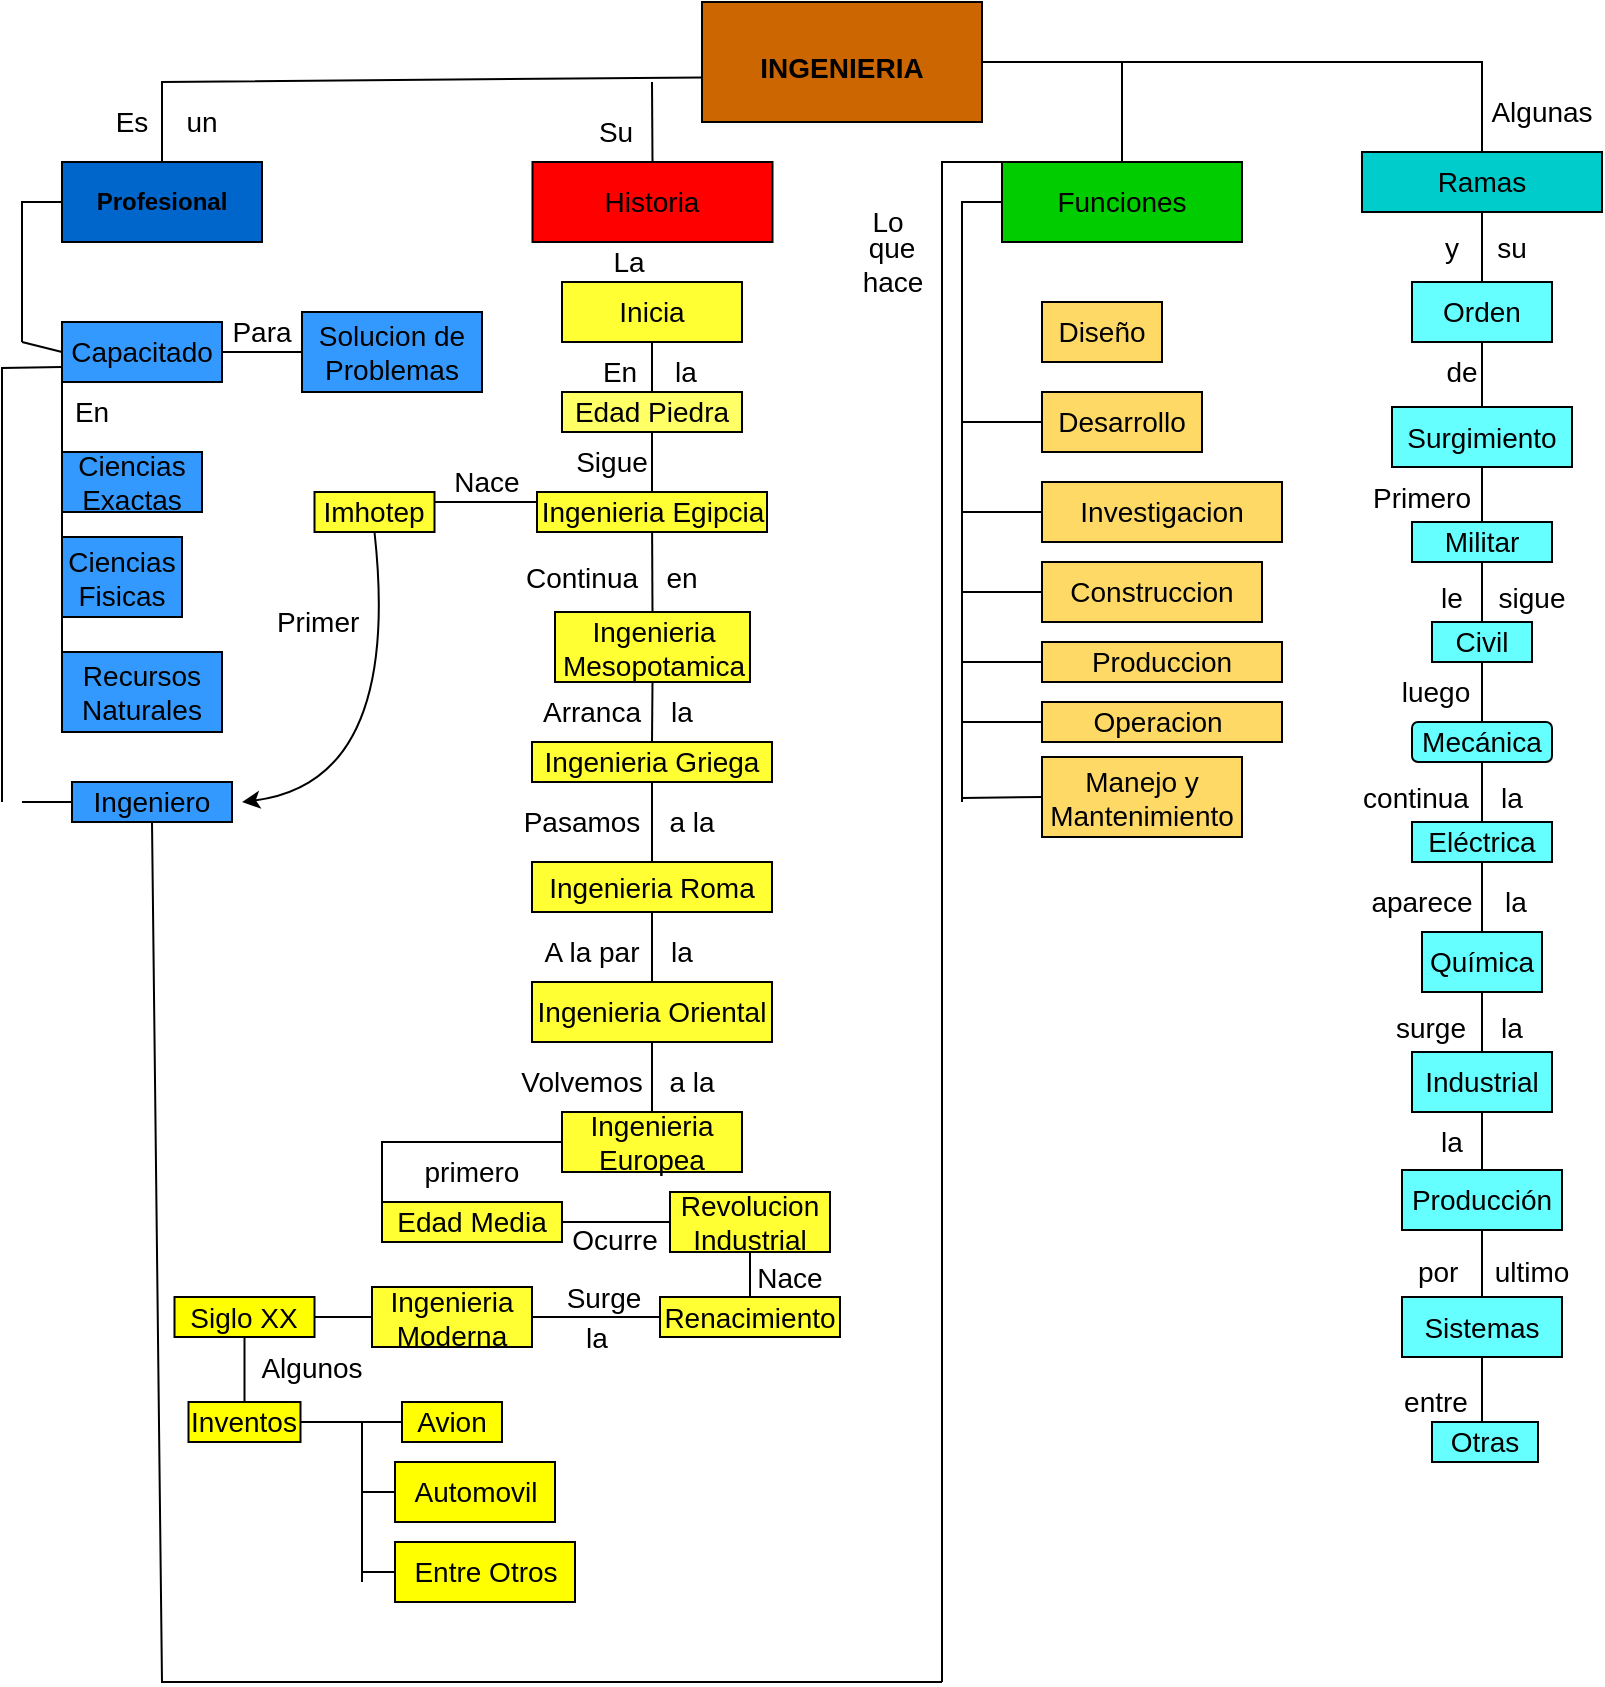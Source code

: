 <mxfile version="20.4.1" type="github">
  <diagram id="y6NEzee8Dx_v3w6L-DU6" name="Página-1">
    <mxGraphModel dx="1007" dy="413" grid="1" gridSize="10" guides="1" tooltips="1" connect="1" arrows="1" fold="1" page="1" pageScale="1" pageWidth="827" pageHeight="1169" math="0" shadow="0">
      <root>
        <mxCell id="0" />
        <mxCell id="1" parent="0" />
        <mxCell id="7bFK9mVr-n52OpMWIQSS-1" value="&lt;h1&gt;&lt;b&gt;&lt;font style=&quot;font-size: 14px;&quot;&gt;INGENIERIA&lt;/font&gt;&lt;/b&gt;&lt;/h1&gt;" style="rounded=0;whiteSpace=wrap;html=1;fillColor=#CC6600;" vertex="1" parent="1">
          <mxGeometry x="350" width="140" height="60" as="geometry" />
        </mxCell>
        <mxCell id="XPE4SNdwooRT1DhI1lbR-1" value="&lt;b&gt;Profesional&lt;/b&gt;" style="rounded=0;whiteSpace=wrap;html=1;fontSize=12;fillColor=#0066CC;" vertex="1" parent="1">
          <mxGeometry x="30" y="80" width="100" height="40" as="geometry" />
        </mxCell>
        <mxCell id="XPE4SNdwooRT1DhI1lbR-4" value="" style="endArrow=none;html=1;rounded=0;fontSize=14;exitX=0.5;exitY=0;exitDx=0;exitDy=0;entryX=0.001;entryY=0.629;entryDx=0;entryDy=0;entryPerimeter=0;" edge="1" parent="1" source="XPE4SNdwooRT1DhI1lbR-1" target="7bFK9mVr-n52OpMWIQSS-1">
          <mxGeometry width="50" height="50" relative="1" as="geometry">
            <mxPoint x="390" y="260" as="sourcePoint" />
            <mxPoint x="440" y="210" as="targetPoint" />
            <Array as="points">
              <mxPoint x="80" y="40" />
            </Array>
          </mxGeometry>
        </mxCell>
        <mxCell id="XPE4SNdwooRT1DhI1lbR-5" value="Es" style="text;html=1;strokeColor=none;fillColor=none;align=center;verticalAlign=middle;whiteSpace=wrap;rounded=0;fontSize=14;" vertex="1" parent="1">
          <mxGeometry x="50" y="50" width="30" height="20" as="geometry" />
        </mxCell>
        <mxCell id="XPE4SNdwooRT1DhI1lbR-9" value="Historia" style="rounded=0;whiteSpace=wrap;html=1;fontSize=14;fillColor=#FF0000;" vertex="1" parent="1">
          <mxGeometry x="265.25" y="80" width="120" height="40" as="geometry" />
        </mxCell>
        <mxCell id="XPE4SNdwooRT1DhI1lbR-10" style="edgeStyle=orthogonalEdgeStyle;rounded=0;orthogonalLoop=1;jettySize=auto;html=1;exitX=0.5;exitY=1;exitDx=0;exitDy=0;fontSize=14;" edge="1" parent="1" source="XPE4SNdwooRT1DhI1lbR-9" target="XPE4SNdwooRT1DhI1lbR-9">
          <mxGeometry relative="1" as="geometry" />
        </mxCell>
        <mxCell id="XPE4SNdwooRT1DhI1lbR-11" value="Funciones" style="rounded=0;whiteSpace=wrap;html=1;fontSize=14;fillColor=#00CC00;" vertex="1" parent="1">
          <mxGeometry x="500" y="80" width="120" height="40" as="geometry" />
        </mxCell>
        <mxCell id="XPE4SNdwooRT1DhI1lbR-13" value="Ingenieria Oriental" style="rounded=0;whiteSpace=wrap;html=1;fontSize=14;fillColor=#FFFF33;" vertex="1" parent="1">
          <mxGeometry x="265" y="490" width="120" height="30" as="geometry" />
        </mxCell>
        <mxCell id="XPE4SNdwooRT1DhI1lbR-14" value="Ingenieria Mesopotamica" style="rounded=0;whiteSpace=wrap;html=1;fontSize=14;fillColor=#FFFF33;" vertex="1" parent="1">
          <mxGeometry x="276.5" y="305" width="97.5" height="35" as="geometry" />
        </mxCell>
        <mxCell id="XPE4SNdwooRT1DhI1lbR-15" value="Ingenieria Griega" style="rounded=0;whiteSpace=wrap;html=1;fontSize=14;fillColor=#FFFF33;" vertex="1" parent="1">
          <mxGeometry x="265" y="370" width="120" height="20" as="geometry" />
        </mxCell>
        <mxCell id="XPE4SNdwooRT1DhI1lbR-16" value="Ingenieria Roma" style="rounded=0;whiteSpace=wrap;html=1;fontSize=14;fillColor=#FFFF33;" vertex="1" parent="1">
          <mxGeometry x="265" y="430" width="120" height="25" as="geometry" />
        </mxCell>
        <mxCell id="XPE4SNdwooRT1DhI1lbR-17" value="Ingenieria Europea" style="rounded=0;whiteSpace=wrap;html=1;fontSize=14;fillColor=#FFFF33;" vertex="1" parent="1">
          <mxGeometry x="280" y="555" width="90" height="30" as="geometry" />
        </mxCell>
        <mxCell id="XPE4SNdwooRT1DhI1lbR-18" value="Edad Media" style="rounded=0;whiteSpace=wrap;html=1;fontSize=14;fillColor=#FFFF33;" vertex="1" parent="1">
          <mxGeometry x="190" y="600" width="90" height="20" as="geometry" />
        </mxCell>
        <mxCell id="XPE4SNdwooRT1DhI1lbR-19" value="Revolucion Industrial" style="rounded=0;whiteSpace=wrap;html=1;fontSize=14;fillColor=#FFFF33;" vertex="1" parent="1">
          <mxGeometry x="334" y="595" width="80" height="30" as="geometry" />
        </mxCell>
        <mxCell id="XPE4SNdwooRT1DhI1lbR-21" value="Ramas" style="rounded=0;whiteSpace=wrap;html=1;fontSize=14;fillColor=#00CCCC;" vertex="1" parent="1">
          <mxGeometry x="680" y="75" width="120" height="30" as="geometry" />
        </mxCell>
        <mxCell id="XPE4SNdwooRT1DhI1lbR-22" value="Orden" style="rounded=0;whiteSpace=wrap;html=1;fontSize=14;fillColor=#66FFFF;" vertex="1" parent="1">
          <mxGeometry x="705" y="140" width="70" height="30" as="geometry" />
        </mxCell>
        <mxCell id="XPE4SNdwooRT1DhI1lbR-23" value="Inicia" style="rounded=0;whiteSpace=wrap;html=1;fontSize=14;fillColor=#FFFF33;" vertex="1" parent="1">
          <mxGeometry x="280" y="140" width="90" height="30" as="geometry" />
        </mxCell>
        <mxCell id="XPE4SNdwooRT1DhI1lbR-24" value="Investigacion" style="rounded=0;whiteSpace=wrap;html=1;fontSize=14;fillColor=#FFD966;" vertex="1" parent="1">
          <mxGeometry x="520" y="240" width="120" height="30" as="geometry" />
        </mxCell>
        <mxCell id="XPE4SNdwooRT1DhI1lbR-25" value="Desarrollo" style="rounded=0;whiteSpace=wrap;html=1;fontSize=14;fillColor=#FFD966;" vertex="1" parent="1">
          <mxGeometry x="520" y="195" width="80" height="30" as="geometry" />
        </mxCell>
        <mxCell id="XPE4SNdwooRT1DhI1lbR-26" value="Diseño" style="rounded=0;whiteSpace=wrap;html=1;fontSize=14;fillColor=#FFD966;" vertex="1" parent="1">
          <mxGeometry x="520" y="150" width="60" height="30" as="geometry" />
        </mxCell>
        <mxCell id="XPE4SNdwooRT1DhI1lbR-27" value="Construccion" style="rounded=0;whiteSpace=wrap;html=1;fontSize=14;fillColor=#FFD966;" vertex="1" parent="1">
          <mxGeometry x="520" y="280" width="110" height="30" as="geometry" />
        </mxCell>
        <mxCell id="XPE4SNdwooRT1DhI1lbR-28" value="Produccion" style="rounded=0;whiteSpace=wrap;html=1;fontSize=14;fillColor=#FFD966;" vertex="1" parent="1">
          <mxGeometry x="520" y="320" width="120" height="20" as="geometry" />
        </mxCell>
        <mxCell id="XPE4SNdwooRT1DhI1lbR-29" value="Operacion&amp;nbsp;" style="rounded=0;whiteSpace=wrap;html=1;fontSize=14;fillColor=#FFD966;" vertex="1" parent="1">
          <mxGeometry x="520" y="350" width="120" height="20" as="geometry" />
        </mxCell>
        <mxCell id="XPE4SNdwooRT1DhI1lbR-31" value="Manejo y Mantenimiento" style="rounded=0;whiteSpace=wrap;html=1;fontSize=14;fillColor=#FFD966;" vertex="1" parent="1">
          <mxGeometry x="520" y="377.5" width="100" height="40" as="geometry" />
        </mxCell>
        <mxCell id="XPE4SNdwooRT1DhI1lbR-33" value="Siglo XX" style="rounded=0;whiteSpace=wrap;html=1;fontSize=14;fillColor=#FFFF00;" vertex="1" parent="1">
          <mxGeometry x="86.25" y="647.5" width="70" height="20" as="geometry" />
        </mxCell>
        <mxCell id="XPE4SNdwooRT1DhI1lbR-34" value="Automovil" style="rounded=0;whiteSpace=wrap;html=1;fontSize=14;fillColor=#FFFF00;" vertex="1" parent="1">
          <mxGeometry x="196.5" y="730" width="80" height="30" as="geometry" />
        </mxCell>
        <mxCell id="XPE4SNdwooRT1DhI1lbR-36" value="Avion&lt;br&gt;" style="rounded=0;whiteSpace=wrap;html=1;fontSize=14;fillColor=#FFFF00;" vertex="1" parent="1">
          <mxGeometry x="200" y="700" width="50" height="20" as="geometry" />
        </mxCell>
        <mxCell id="XPE4SNdwooRT1DhI1lbR-40" value="Entre Otros" style="rounded=0;whiteSpace=wrap;html=1;fontSize=14;fillColor=#FFFF00;" vertex="1" parent="1">
          <mxGeometry x="196.5" y="770" width="90" height="30" as="geometry" />
        </mxCell>
        <mxCell id="XPE4SNdwooRT1DhI1lbR-42" value="Ciencias Exactas" style="rounded=0;whiteSpace=wrap;html=1;fontSize=14;fillColor=#3399FF;" vertex="1" parent="1">
          <mxGeometry x="30" y="225" width="70" height="30" as="geometry" />
        </mxCell>
        <mxCell id="XPE4SNdwooRT1DhI1lbR-45" value="Capacitado" style="rounded=0;whiteSpace=wrap;html=1;fontSize=14;fillColor=#3399FF;" vertex="1" parent="1">
          <mxGeometry x="30" y="160" width="80" height="30" as="geometry" />
        </mxCell>
        <mxCell id="XPE4SNdwooRT1DhI1lbR-47" value="" style="endArrow=none;html=1;rounded=0;fontSize=14;entryX=0;entryY=1;entryDx=0;entryDy=0;" edge="1" parent="1" target="XPE4SNdwooRT1DhI1lbR-45">
          <mxGeometry width="50" height="50" relative="1" as="geometry">
            <mxPoint x="30" y="350" as="sourcePoint" />
            <mxPoint x="430" y="140" as="targetPoint" />
          </mxGeometry>
        </mxCell>
        <mxCell id="XPE4SNdwooRT1DhI1lbR-48" value="Ciencias Fisicas" style="rounded=0;whiteSpace=wrap;html=1;fontSize=14;fillColor=#3399FF;" vertex="1" parent="1">
          <mxGeometry x="30" y="267.5" width="60" height="40" as="geometry" />
        </mxCell>
        <mxCell id="XPE4SNdwooRT1DhI1lbR-51" value="Solucion de Problemas" style="rounded=0;whiteSpace=wrap;html=1;fontSize=14;fillColor=#3399FF;" vertex="1" parent="1">
          <mxGeometry x="150" y="155" width="90" height="40" as="geometry" />
        </mxCell>
        <mxCell id="XPE4SNdwooRT1DhI1lbR-52" value="un" style="text;html=1;strokeColor=none;fillColor=none;align=center;verticalAlign=middle;whiteSpace=wrap;rounded=0;fontSize=14;" vertex="1" parent="1">
          <mxGeometry x="85" y="45" width="30" height="30" as="geometry" />
        </mxCell>
        <mxCell id="XPE4SNdwooRT1DhI1lbR-54" value="Recursos Naturales" style="rounded=0;whiteSpace=wrap;html=1;fontSize=14;fillColor=#3399FF;" vertex="1" parent="1">
          <mxGeometry x="30" y="325" width="80" height="40" as="geometry" />
        </mxCell>
        <mxCell id="XPE4SNdwooRT1DhI1lbR-58" value="En" style="text;html=1;strokeColor=none;fillColor=none;align=center;verticalAlign=middle;whiteSpace=wrap;rounded=0;fontSize=14;" vertex="1" parent="1">
          <mxGeometry x="30" y="195" width="30" height="20" as="geometry" />
        </mxCell>
        <mxCell id="XPE4SNdwooRT1DhI1lbR-60" value="" style="endArrow=none;html=1;rounded=0;fontSize=14;exitX=1;exitY=0.5;exitDx=0;exitDy=0;entryX=0;entryY=0.5;entryDx=0;entryDy=0;" edge="1" parent="1" source="XPE4SNdwooRT1DhI1lbR-45" target="XPE4SNdwooRT1DhI1lbR-51">
          <mxGeometry width="50" height="50" relative="1" as="geometry">
            <mxPoint x="380" y="160" as="sourcePoint" />
            <mxPoint x="430" y="110" as="targetPoint" />
          </mxGeometry>
        </mxCell>
        <mxCell id="XPE4SNdwooRT1DhI1lbR-61" value="Para" style="text;html=1;strokeColor=none;fillColor=none;align=center;verticalAlign=middle;whiteSpace=wrap;rounded=0;fontSize=14;" vertex="1" parent="1">
          <mxGeometry x="110" y="155" width="40" height="20" as="geometry" />
        </mxCell>
        <mxCell id="XPE4SNdwooRT1DhI1lbR-62" value="" style="endArrow=none;html=1;rounded=0;fontSize=14;exitX=0.5;exitY=0;exitDx=0;exitDy=0;" edge="1" parent="1" source="XPE4SNdwooRT1DhI1lbR-9">
          <mxGeometry width="50" height="50" relative="1" as="geometry">
            <mxPoint x="380" y="270" as="sourcePoint" />
            <mxPoint x="325" y="40" as="targetPoint" />
          </mxGeometry>
        </mxCell>
        <mxCell id="XPE4SNdwooRT1DhI1lbR-64" value="" style="endArrow=none;html=1;rounded=0;fontSize=14;entryX=0.5;entryY=1;entryDx=0;entryDy=0;exitX=0.5;exitY=0;exitDx=0;exitDy=0;" edge="1" parent="1" source="XPE4SNdwooRT1DhI1lbR-65" target="XPE4SNdwooRT1DhI1lbR-23">
          <mxGeometry width="50" height="50" relative="1" as="geometry">
            <mxPoint x="400" y="165" as="sourcePoint" />
            <mxPoint x="430" y="220" as="targetPoint" />
            <Array as="points" />
          </mxGeometry>
        </mxCell>
        <mxCell id="XPE4SNdwooRT1DhI1lbR-65" value="Edad Piedra" style="rounded=0;whiteSpace=wrap;html=1;fontSize=14;fillColor=#FFFF66;" vertex="1" parent="1">
          <mxGeometry x="280" y="195" width="90" height="20" as="geometry" />
        </mxCell>
        <mxCell id="XPE4SNdwooRT1DhI1lbR-66" value="En" style="text;html=1;strokeColor=none;fillColor=none;align=center;verticalAlign=middle;whiteSpace=wrap;rounded=0;fontSize=14;" vertex="1" parent="1">
          <mxGeometry x="294" y="175" width="30" height="20" as="geometry" />
        </mxCell>
        <mxCell id="XPE4SNdwooRT1DhI1lbR-67" value="" style="endArrow=none;html=1;rounded=0;fontSize=14;entryX=0.5;entryY=1;entryDx=0;entryDy=0;exitX=0.5;exitY=0;exitDx=0;exitDy=0;" edge="1" parent="1" source="XPE4SNdwooRT1DhI1lbR-12" target="XPE4SNdwooRT1DhI1lbR-65">
          <mxGeometry width="50" height="50" relative="1" as="geometry">
            <mxPoint x="380" y="270" as="sourcePoint" />
            <mxPoint x="430" y="220" as="targetPoint" />
          </mxGeometry>
        </mxCell>
        <mxCell id="XPE4SNdwooRT1DhI1lbR-68" value="" style="endArrow=none;html=1;rounded=0;fontSize=14;exitX=0.5;exitY=0;exitDx=0;exitDy=0;startArrow=none;" edge="1" parent="1" source="XPE4SNdwooRT1DhI1lbR-12">
          <mxGeometry width="50" height="50" relative="1" as="geometry">
            <mxPoint x="320" y="290" as="sourcePoint" />
            <mxPoint x="325" y="260" as="targetPoint" />
          </mxGeometry>
        </mxCell>
        <mxCell id="XPE4SNdwooRT1DhI1lbR-71" value="" style="endArrow=none;html=1;rounded=0;fontSize=14;exitX=0.5;exitY=0;exitDx=0;exitDy=0;entryX=0.5;entryY=1;entryDx=0;entryDy=0;" edge="1" parent="1" source="XPE4SNdwooRT1DhI1lbR-15" target="XPE4SNdwooRT1DhI1lbR-14">
          <mxGeometry width="50" height="50" relative="1" as="geometry">
            <mxPoint x="380" y="270" as="sourcePoint" />
            <mxPoint x="430" y="220" as="targetPoint" />
          </mxGeometry>
        </mxCell>
        <mxCell id="XPE4SNdwooRT1DhI1lbR-75" value="" style="endArrow=none;html=1;rounded=0;fontSize=14;exitX=0.5;exitY=0;exitDx=0;exitDy=0;entryX=0.5;entryY=1;entryDx=0;entryDy=0;" edge="1" parent="1" source="XPE4SNdwooRT1DhI1lbR-16" target="XPE4SNdwooRT1DhI1lbR-15">
          <mxGeometry width="50" height="50" relative="1" as="geometry">
            <mxPoint x="380" y="380" as="sourcePoint" />
            <mxPoint x="430" y="330" as="targetPoint" />
          </mxGeometry>
        </mxCell>
        <mxCell id="XPE4SNdwooRT1DhI1lbR-76" value="" style="endArrow=none;html=1;rounded=0;fontSize=14;exitX=0.5;exitY=0;exitDx=0;exitDy=0;entryX=0.5;entryY=1;entryDx=0;entryDy=0;" edge="1" parent="1" source="XPE4SNdwooRT1DhI1lbR-13" target="XPE4SNdwooRT1DhI1lbR-16">
          <mxGeometry width="50" height="50" relative="1" as="geometry">
            <mxPoint x="380" y="380" as="sourcePoint" />
            <mxPoint x="430" y="330" as="targetPoint" />
          </mxGeometry>
        </mxCell>
        <mxCell id="XPE4SNdwooRT1DhI1lbR-77" value="Ingeniero" style="rounded=0;whiteSpace=wrap;html=1;fontSize=14;fillColor=#3399FF;" vertex="1" parent="1">
          <mxGeometry x="35" y="390" width="80" height="20" as="geometry" />
        </mxCell>
        <mxCell id="XPE4SNdwooRT1DhI1lbR-78" value="" style="endArrow=none;html=1;rounded=0;fontSize=14;entryX=0;entryY=0.75;entryDx=0;entryDy=0;" edge="1" parent="1" target="XPE4SNdwooRT1DhI1lbR-45">
          <mxGeometry width="50" height="50" relative="1" as="geometry">
            <mxPoint y="400" as="sourcePoint" />
            <mxPoint x="430" y="330" as="targetPoint" />
            <Array as="points">
              <mxPoint y="183" />
            </Array>
          </mxGeometry>
        </mxCell>
        <mxCell id="XPE4SNdwooRT1DhI1lbR-80" value="" style="endArrow=none;html=1;rounded=0;fontSize=14;entryX=0;entryY=0.5;entryDx=0;entryDy=0;" edge="1" parent="1" target="XPE4SNdwooRT1DhI1lbR-1">
          <mxGeometry width="50" height="50" relative="1" as="geometry">
            <mxPoint x="10" y="170" as="sourcePoint" />
            <mxPoint x="430" y="330" as="targetPoint" />
            <Array as="points">
              <mxPoint x="10" y="100" />
            </Array>
          </mxGeometry>
        </mxCell>
        <mxCell id="XPE4SNdwooRT1DhI1lbR-81" value="" style="endArrow=none;html=1;rounded=0;fontSize=14;entryX=0;entryY=0.5;entryDx=0;entryDy=0;" edge="1" parent="1" target="XPE4SNdwooRT1DhI1lbR-45">
          <mxGeometry width="50" height="50" relative="1" as="geometry">
            <mxPoint x="10" y="170" as="sourcePoint" />
            <mxPoint x="430" y="330" as="targetPoint" />
          </mxGeometry>
        </mxCell>
        <mxCell id="XPE4SNdwooRT1DhI1lbR-82" value="" style="endArrow=none;html=1;rounded=0;fontSize=14;entryX=0;entryY=0.5;entryDx=0;entryDy=0;" edge="1" parent="1" target="XPE4SNdwooRT1DhI1lbR-77">
          <mxGeometry width="50" height="50" relative="1" as="geometry">
            <mxPoint x="10" y="400" as="sourcePoint" />
            <mxPoint x="430" y="330" as="targetPoint" />
          </mxGeometry>
        </mxCell>
        <mxCell id="XPE4SNdwooRT1DhI1lbR-83" value="Imhotep" style="rounded=0;whiteSpace=wrap;html=1;fontSize=14;fillColor=#FFFF33;" vertex="1" parent="1">
          <mxGeometry x="156.25" y="245" width="60" height="20" as="geometry" />
        </mxCell>
        <mxCell id="XPE4SNdwooRT1DhI1lbR-84" value="" style="endArrow=none;html=1;rounded=0;fontSize=14;entryX=0;entryY=0.25;entryDx=0;entryDy=0;exitX=1;exitY=0.25;exitDx=0;exitDy=0;" edge="1" parent="1" source="XPE4SNdwooRT1DhI1lbR-83" target="XPE4SNdwooRT1DhI1lbR-12">
          <mxGeometry width="50" height="50" relative="1" as="geometry">
            <mxPoint x="380" y="380" as="sourcePoint" />
            <mxPoint x="430" y="330" as="targetPoint" />
          </mxGeometry>
        </mxCell>
        <mxCell id="XPE4SNdwooRT1DhI1lbR-87" value="Primer&amp;nbsp;" style="text;html=1;strokeColor=none;fillColor=none;align=center;verticalAlign=middle;whiteSpace=wrap;rounded=0;fontSize=14;" vertex="1" parent="1">
          <mxGeometry x="140" y="300" width="40" height="20" as="geometry" />
        </mxCell>
        <mxCell id="XPE4SNdwooRT1DhI1lbR-88" value="" style="curved=1;endArrow=classic;html=1;rounded=0;fontSize=14;exitX=0.5;exitY=1;exitDx=0;exitDy=0;" edge="1" parent="1" source="XPE4SNdwooRT1DhI1lbR-83">
          <mxGeometry width="50" height="50" relative="1" as="geometry">
            <mxPoint x="380" y="380" as="sourcePoint" />
            <mxPoint x="120" y="400" as="targetPoint" />
            <Array as="points">
              <mxPoint x="200" y="390" />
            </Array>
          </mxGeometry>
        </mxCell>
        <mxCell id="XPE4SNdwooRT1DhI1lbR-89" value="" style="endArrow=none;html=1;rounded=0;fontSize=14;exitX=0.5;exitY=0;exitDx=0;exitDy=0;entryX=0.5;entryY=1;entryDx=0;entryDy=0;" edge="1" parent="1" source="XPE4SNdwooRT1DhI1lbR-17" target="XPE4SNdwooRT1DhI1lbR-13">
          <mxGeometry width="50" height="50" relative="1" as="geometry">
            <mxPoint x="380" y="490" as="sourcePoint" />
            <mxPoint x="430" y="440" as="targetPoint" />
          </mxGeometry>
        </mxCell>
        <mxCell id="XPE4SNdwooRT1DhI1lbR-93" value="Ingenieria Moderna" style="rounded=0;whiteSpace=wrap;html=1;fontSize=14;fillColor=#FFFF33;" vertex="1" parent="1">
          <mxGeometry x="185" y="642.5" width="80" height="30" as="geometry" />
        </mxCell>
        <mxCell id="XPE4SNdwooRT1DhI1lbR-95" style="edgeStyle=orthogonalEdgeStyle;rounded=0;orthogonalLoop=1;jettySize=auto;html=1;exitX=0.5;exitY=1;exitDx=0;exitDy=0;fontSize=14;" edge="1" parent="1" source="XPE4SNdwooRT1DhI1lbR-19" target="XPE4SNdwooRT1DhI1lbR-19">
          <mxGeometry relative="1" as="geometry" />
        </mxCell>
        <mxCell id="XPE4SNdwooRT1DhI1lbR-20" value="Renacimiento" style="rounded=0;whiteSpace=wrap;html=1;fontSize=14;fillColor=#FFFF33;" vertex="1" parent="1">
          <mxGeometry x="329" y="647.5" width="90" height="20" as="geometry" />
        </mxCell>
        <mxCell id="XPE4SNdwooRT1DhI1lbR-100" value="Sigue" style="text;html=1;strokeColor=none;fillColor=none;align=center;verticalAlign=middle;whiteSpace=wrap;rounded=0;fontSize=14;" vertex="1" parent="1">
          <mxGeometry x="280" y="215" width="50" height="30" as="geometry" />
        </mxCell>
        <mxCell id="XPE4SNdwooRT1DhI1lbR-101" value="Continua" style="text;html=1;strokeColor=none;fillColor=none;align=center;verticalAlign=middle;whiteSpace=wrap;rounded=0;fontSize=14;" vertex="1" parent="1">
          <mxGeometry x="260" y="277.5" width="60" height="20" as="geometry" />
        </mxCell>
        <mxCell id="XPE4SNdwooRT1DhI1lbR-102" value="Arranca" style="text;html=1;strokeColor=none;fillColor=none;align=center;verticalAlign=middle;whiteSpace=wrap;rounded=0;fontSize=14;" vertex="1" parent="1">
          <mxGeometry x="265" y="345" width="60" height="20" as="geometry" />
        </mxCell>
        <mxCell id="XPE4SNdwooRT1DhI1lbR-103" value="Pasamos" style="text;html=1;strokeColor=none;fillColor=none;align=center;verticalAlign=middle;whiteSpace=wrap;rounded=0;fontSize=14;" vertex="1" parent="1">
          <mxGeometry x="265" y="400" width="50" height="20" as="geometry" />
        </mxCell>
        <mxCell id="XPE4SNdwooRT1DhI1lbR-104" value="A la par&lt;br&gt;" style="text;html=1;strokeColor=none;fillColor=none;align=center;verticalAlign=middle;whiteSpace=wrap;rounded=0;fontSize=14;" vertex="1" parent="1">
          <mxGeometry x="265" y="465" width="60" height="20" as="geometry" />
        </mxCell>
        <mxCell id="XPE4SNdwooRT1DhI1lbR-106" value="la" style="text;html=1;strokeColor=none;fillColor=none;align=center;verticalAlign=middle;whiteSpace=wrap;rounded=0;fontSize=14;" vertex="1" parent="1">
          <mxGeometry x="325" y="460" width="30" height="30" as="geometry" />
        </mxCell>
        <mxCell id="XPE4SNdwooRT1DhI1lbR-108" value="en" style="text;html=1;strokeColor=none;fillColor=none;align=center;verticalAlign=middle;whiteSpace=wrap;rounded=0;fontSize=14;" vertex="1" parent="1">
          <mxGeometry x="325" y="277.5" width="30" height="20" as="geometry" />
        </mxCell>
        <mxCell id="XPE4SNdwooRT1DhI1lbR-109" value="la" style="text;html=1;strokeColor=none;fillColor=none;align=center;verticalAlign=middle;whiteSpace=wrap;rounded=0;fontSize=14;" vertex="1" parent="1">
          <mxGeometry x="330" y="345" width="20" height="20" as="geometry" />
        </mxCell>
        <mxCell id="XPE4SNdwooRT1DhI1lbR-110" value="Volvemos" style="text;html=1;strokeColor=none;fillColor=none;align=center;verticalAlign=middle;whiteSpace=wrap;rounded=0;fontSize=14;" vertex="1" parent="1">
          <mxGeometry x="260" y="530" width="60" height="20" as="geometry" />
        </mxCell>
        <mxCell id="XPE4SNdwooRT1DhI1lbR-111" value="a la" style="text;html=1;strokeColor=none;fillColor=none;align=center;verticalAlign=middle;whiteSpace=wrap;rounded=0;fontSize=14;" vertex="1" parent="1">
          <mxGeometry x="330" y="530" width="30" height="20" as="geometry" />
        </mxCell>
        <mxCell id="XPE4SNdwooRT1DhI1lbR-114" value="primero" style="text;html=1;strokeColor=none;fillColor=none;align=center;verticalAlign=middle;whiteSpace=wrap;rounded=0;fontSize=14;" vertex="1" parent="1">
          <mxGeometry x="210" y="575" width="50" height="20" as="geometry" />
        </mxCell>
        <mxCell id="XPE4SNdwooRT1DhI1lbR-116" value="" style="endArrow=none;html=1;rounded=0;fontSize=14;entryX=0;entryY=0.5;entryDx=0;entryDy=0;exitX=0;exitY=0;exitDx=0;exitDy=0;" edge="1" parent="1" source="XPE4SNdwooRT1DhI1lbR-18" target="XPE4SNdwooRT1DhI1lbR-17">
          <mxGeometry width="50" height="50" relative="1" as="geometry">
            <mxPoint x="500" y="690" as="sourcePoint" />
            <mxPoint x="550" y="640" as="targetPoint" />
            <Array as="points">
              <mxPoint x="190" y="570" />
            </Array>
          </mxGeometry>
        </mxCell>
        <mxCell id="XPE4SNdwooRT1DhI1lbR-121" value="Ocurre" style="text;html=1;strokeColor=none;fillColor=none;align=center;verticalAlign=middle;whiteSpace=wrap;rounded=0;fontSize=14;" vertex="1" parent="1">
          <mxGeometry x="281.41" y="612.5" width="51.44" height="12.5" as="geometry" />
        </mxCell>
        <mxCell id="XPE4SNdwooRT1DhI1lbR-122" value="" style="endArrow=none;html=1;rounded=0;fontSize=14;exitX=0.5;exitY=0;exitDx=0;exitDy=0;entryX=0.5;entryY=1;entryDx=0;entryDy=0;" edge="1" parent="1" source="XPE4SNdwooRT1DhI1lbR-20" target="XPE4SNdwooRT1DhI1lbR-19">
          <mxGeometry width="50" height="50" relative="1" as="geometry">
            <mxPoint x="500" y="690" as="sourcePoint" />
            <mxPoint x="550" y="640" as="targetPoint" />
          </mxGeometry>
        </mxCell>
        <mxCell id="XPE4SNdwooRT1DhI1lbR-123" value="Nace" style="text;html=1;strokeColor=none;fillColor=none;align=center;verticalAlign=middle;whiteSpace=wrap;rounded=0;fontSize=14;" vertex="1" parent="1">
          <mxGeometry x="374" y="627.5" width="40" height="20" as="geometry" />
        </mxCell>
        <mxCell id="XPE4SNdwooRT1DhI1lbR-124" value="" style="endArrow=none;html=1;rounded=0;fontSize=14;exitX=1;exitY=0.5;exitDx=0;exitDy=0;entryX=0;entryY=0.5;entryDx=0;entryDy=0;" edge="1" parent="1" source="XPE4SNdwooRT1DhI1lbR-93" target="XPE4SNdwooRT1DhI1lbR-20">
          <mxGeometry width="50" height="50" relative="1" as="geometry">
            <mxPoint x="500" y="690" as="sourcePoint" />
            <mxPoint x="550" y="640" as="targetPoint" />
          </mxGeometry>
        </mxCell>
        <mxCell id="XPE4SNdwooRT1DhI1lbR-125" value="Surge" style="text;html=1;strokeColor=none;fillColor=none;align=center;verticalAlign=middle;whiteSpace=wrap;rounded=0;fontSize=14;" vertex="1" parent="1">
          <mxGeometry x="273" y="642.5" width="56" height="10" as="geometry" />
        </mxCell>
        <mxCell id="XPE4SNdwooRT1DhI1lbR-126" value="la" style="text;html=1;strokeColor=none;fillColor=none;align=center;verticalAlign=middle;whiteSpace=wrap;rounded=0;fontSize=14;" vertex="1" parent="1">
          <mxGeometry x="280" y="662.5" width="35" height="10" as="geometry" />
        </mxCell>
        <mxCell id="XPE4SNdwooRT1DhI1lbR-128" value="" style="endArrow=none;html=1;rounded=0;fontSize=14;exitX=1;exitY=0.5;exitDx=0;exitDy=0;" edge="1" parent="1" source="7bFK9mVr-n52OpMWIQSS-1" target="XPE4SNdwooRT1DhI1lbR-11">
          <mxGeometry width="50" height="50" relative="1" as="geometry">
            <mxPoint x="670" y="230" as="sourcePoint" />
            <mxPoint x="720" y="180" as="targetPoint" />
            <Array as="points">
              <mxPoint x="560" y="30" />
            </Array>
          </mxGeometry>
        </mxCell>
        <mxCell id="XPE4SNdwooRT1DhI1lbR-129" value="" style="endArrow=none;html=1;rounded=0;fontSize=14;entryX=0.5;entryY=1;entryDx=0;entryDy=0;" edge="1" parent="1" target="XPE4SNdwooRT1DhI1lbR-77">
          <mxGeometry width="50" height="50" relative="1" as="geometry">
            <mxPoint x="470" y="840" as="sourcePoint" />
            <mxPoint x="310" y="510" as="targetPoint" />
            <Array as="points">
              <mxPoint x="80" y="840" />
            </Array>
          </mxGeometry>
        </mxCell>
        <mxCell id="XPE4SNdwooRT1DhI1lbR-130" value="" style="endArrow=none;html=1;rounded=0;fontSize=14;entryX=0;entryY=0;entryDx=0;entryDy=0;" edge="1" parent="1" target="XPE4SNdwooRT1DhI1lbR-11">
          <mxGeometry width="50" height="50" relative="1" as="geometry">
            <mxPoint x="470" y="840" as="sourcePoint" />
            <mxPoint x="470" y="100" as="targetPoint" />
            <Array as="points">
              <mxPoint x="470" y="80" />
            </Array>
          </mxGeometry>
        </mxCell>
        <mxCell id="XPE4SNdwooRT1DhI1lbR-131" value="Lo&amp;nbsp;" style="text;html=1;strokeColor=none;fillColor=none;align=center;verticalAlign=middle;whiteSpace=wrap;rounded=0;fontSize=14;" vertex="1" parent="1">
          <mxGeometry x="430" y="100" width="30" height="20" as="geometry" />
        </mxCell>
        <mxCell id="XPE4SNdwooRT1DhI1lbR-132" value="que" style="text;html=1;strokeColor=none;fillColor=none;align=center;verticalAlign=middle;whiteSpace=wrap;rounded=0;fontSize=14;" vertex="1" parent="1">
          <mxGeometry x="430" y="115" width="30" height="15" as="geometry" />
        </mxCell>
        <mxCell id="XPE4SNdwooRT1DhI1lbR-133" value="hace" style="text;html=1;strokeColor=none;fillColor=none;align=center;verticalAlign=middle;whiteSpace=wrap;rounded=0;fontSize=14;" vertex="1" parent="1">
          <mxGeometry x="427.5" y="130" width="35" height="20" as="geometry" />
        </mxCell>
        <mxCell id="XPE4SNdwooRT1DhI1lbR-134" value="" style="endArrow=none;html=1;rounded=0;fontSize=14;exitX=0;exitY=0.5;exitDx=0;exitDy=0;" edge="1" parent="1" source="XPE4SNdwooRT1DhI1lbR-11">
          <mxGeometry width="50" height="50" relative="1" as="geometry">
            <mxPoint x="260" y="230" as="sourcePoint" />
            <mxPoint x="480" y="400" as="targetPoint" />
            <Array as="points">
              <mxPoint x="480" y="100" />
            </Array>
          </mxGeometry>
        </mxCell>
        <mxCell id="XPE4SNdwooRT1DhI1lbR-136" value="" style="endArrow=none;html=1;rounded=0;fontSize=14;exitX=0;exitY=0.5;exitDx=0;exitDy=0;" edge="1" parent="1" source="XPE4SNdwooRT1DhI1lbR-25">
          <mxGeometry width="50" height="50" relative="1" as="geometry">
            <mxPoint x="260" y="230" as="sourcePoint" />
            <mxPoint x="480" y="210" as="targetPoint" />
          </mxGeometry>
        </mxCell>
        <mxCell id="XPE4SNdwooRT1DhI1lbR-137" value="" style="endArrow=none;html=1;rounded=0;fontSize=14;exitX=0;exitY=0.5;exitDx=0;exitDy=0;" edge="1" parent="1" source="XPE4SNdwooRT1DhI1lbR-24">
          <mxGeometry width="50" height="50" relative="1" as="geometry">
            <mxPoint x="260" y="230" as="sourcePoint" />
            <mxPoint x="480" y="255" as="targetPoint" />
          </mxGeometry>
        </mxCell>
        <mxCell id="XPE4SNdwooRT1DhI1lbR-140" value="" style="endArrow=none;html=1;rounded=0;fontSize=14;exitX=0;exitY=0.5;exitDx=0;exitDy=0;" edge="1" parent="1" source="XPE4SNdwooRT1DhI1lbR-27">
          <mxGeometry width="50" height="50" relative="1" as="geometry">
            <mxPoint x="260" y="230" as="sourcePoint" />
            <mxPoint x="480" y="295" as="targetPoint" />
          </mxGeometry>
        </mxCell>
        <mxCell id="XPE4SNdwooRT1DhI1lbR-141" value="" style="endArrow=none;html=1;rounded=0;fontSize=14;entryX=0;entryY=0.5;entryDx=0;entryDy=0;" edge="1" parent="1" target="XPE4SNdwooRT1DhI1lbR-28">
          <mxGeometry width="50" height="50" relative="1" as="geometry">
            <mxPoint x="480" y="330" as="sourcePoint" />
            <mxPoint x="310" y="290" as="targetPoint" />
          </mxGeometry>
        </mxCell>
        <mxCell id="XPE4SNdwooRT1DhI1lbR-142" value="" style="endArrow=none;html=1;rounded=0;fontSize=14;entryX=0;entryY=0.5;entryDx=0;entryDy=0;" edge="1" parent="1" target="XPE4SNdwooRT1DhI1lbR-29">
          <mxGeometry width="50" height="50" relative="1" as="geometry">
            <mxPoint x="480" y="360" as="sourcePoint" />
            <mxPoint x="390" y="320" as="targetPoint" />
          </mxGeometry>
        </mxCell>
        <mxCell id="XPE4SNdwooRT1DhI1lbR-143" value="" style="endArrow=none;html=1;rounded=0;fontSize=14;entryX=0;entryY=0.5;entryDx=0;entryDy=0;" edge="1" parent="1" target="XPE4SNdwooRT1DhI1lbR-31">
          <mxGeometry width="50" height="50" relative="1" as="geometry">
            <mxPoint x="480" y="398" as="sourcePoint" />
            <mxPoint x="310" y="290" as="targetPoint" />
          </mxGeometry>
        </mxCell>
        <mxCell id="XPE4SNdwooRT1DhI1lbR-144" value="Surgimiento" style="rounded=0;whiteSpace=wrap;html=1;fontSize=14;fillColor=#66FFFF;" vertex="1" parent="1">
          <mxGeometry x="695" y="202.5" width="90" height="30" as="geometry" />
        </mxCell>
        <mxCell id="XPE4SNdwooRT1DhI1lbR-147" value="a la" style="text;html=1;strokeColor=none;fillColor=none;align=center;verticalAlign=middle;whiteSpace=wrap;rounded=0;fontSize=14;" vertex="1" parent="1">
          <mxGeometry x="325" y="400" width="40" height="20" as="geometry" />
        </mxCell>
        <mxCell id="XPE4SNdwooRT1DhI1lbR-12" value="Ingenieria Egipcia" style="rounded=0;whiteSpace=wrap;html=1;fontSize=14;fillColor=#FFFF33;" vertex="1" parent="1">
          <mxGeometry x="267.5" y="245" width="115" height="20" as="geometry" />
        </mxCell>
        <mxCell id="XPE4SNdwooRT1DhI1lbR-149" value="" style="endArrow=none;html=1;rounded=0;fontSize=14;exitX=0.5;exitY=0;exitDx=0;exitDy=0;" edge="1" parent="1" source="XPE4SNdwooRT1DhI1lbR-14" target="XPE4SNdwooRT1DhI1lbR-12">
          <mxGeometry width="50" height="50" relative="1" as="geometry">
            <mxPoint x="325.25" y="305" as="sourcePoint" />
            <mxPoint x="325" y="260" as="targetPoint" />
          </mxGeometry>
        </mxCell>
        <mxCell id="XPE4SNdwooRT1DhI1lbR-150" value="la" style="text;html=1;strokeColor=none;fillColor=none;align=center;verticalAlign=middle;whiteSpace=wrap;rounded=0;fontSize=14;" vertex="1" parent="1">
          <mxGeometry x="330" y="175" width="23.75" height="20" as="geometry" />
        </mxCell>
        <mxCell id="XPE4SNdwooRT1DhI1lbR-151" value="Su" style="text;html=1;strokeColor=none;fillColor=none;align=center;verticalAlign=middle;whiteSpace=wrap;rounded=0;fontSize=14;" vertex="1" parent="1">
          <mxGeometry x="290.25" y="55" width="33.75" height="20" as="geometry" />
        </mxCell>
        <mxCell id="XPE4SNdwooRT1DhI1lbR-152" value="La" style="text;html=1;strokeColor=none;fillColor=none;align=center;verticalAlign=middle;whiteSpace=wrap;rounded=0;fontSize=14;" vertex="1" parent="1">
          <mxGeometry x="301.25" y="120" width="25" height="20" as="geometry" />
        </mxCell>
        <mxCell id="XPE4SNdwooRT1DhI1lbR-156" value="Nace" style="text;html=1;strokeColor=none;fillColor=none;align=center;verticalAlign=middle;whiteSpace=wrap;rounded=0;fontSize=14;" vertex="1" parent="1">
          <mxGeometry x="225" y="232.5" width="35" height="15" as="geometry" />
        </mxCell>
        <mxCell id="XPE4SNdwooRT1DhI1lbR-157" style="edgeStyle=orthogonalEdgeStyle;rounded=0;orthogonalLoop=1;jettySize=auto;html=1;exitX=0.5;exitY=1;exitDx=0;exitDy=0;fontSize=14;" edge="1" parent="1" source="XPE4SNdwooRT1DhI1lbR-22" target="XPE4SNdwooRT1DhI1lbR-22">
          <mxGeometry relative="1" as="geometry" />
        </mxCell>
        <mxCell id="XPE4SNdwooRT1DhI1lbR-158" value="" style="endArrow=none;html=1;rounded=0;fontSize=14;exitX=1;exitY=0.5;exitDx=0;exitDy=0;entryX=0.5;entryY=0;entryDx=0;entryDy=0;" edge="1" parent="1" source="7bFK9mVr-n52OpMWIQSS-1" target="XPE4SNdwooRT1DhI1lbR-21">
          <mxGeometry width="50" height="50" relative="1" as="geometry">
            <mxPoint x="670" y="230" as="sourcePoint" />
            <mxPoint x="720" y="180" as="targetPoint" />
            <Array as="points">
              <mxPoint x="740" y="30" />
            </Array>
          </mxGeometry>
        </mxCell>
        <mxCell id="XPE4SNdwooRT1DhI1lbR-159" value="" style="endArrow=none;html=1;rounded=0;fontSize=14;entryX=0.5;entryY=1;entryDx=0;entryDy=0;exitX=0.5;exitY=0;exitDx=0;exitDy=0;" edge="1" parent="1" source="XPE4SNdwooRT1DhI1lbR-22" target="XPE4SNdwooRT1DhI1lbR-21">
          <mxGeometry width="50" height="50" relative="1" as="geometry">
            <mxPoint x="670" y="230" as="sourcePoint" />
            <mxPoint x="720" y="180" as="targetPoint" />
          </mxGeometry>
        </mxCell>
        <mxCell id="XPE4SNdwooRT1DhI1lbR-160" value="" style="endArrow=none;html=1;rounded=0;fontSize=14;exitX=0.5;exitY=0;exitDx=0;exitDy=0;entryX=0.5;entryY=1;entryDx=0;entryDy=0;" edge="1" parent="1" source="XPE4SNdwooRT1DhI1lbR-144" target="XPE4SNdwooRT1DhI1lbR-22">
          <mxGeometry width="50" height="50" relative="1" as="geometry">
            <mxPoint x="670" y="230" as="sourcePoint" />
            <mxPoint x="720" y="180" as="targetPoint" />
          </mxGeometry>
        </mxCell>
        <mxCell id="XPE4SNdwooRT1DhI1lbR-162" value="Militar" style="rounded=0;whiteSpace=wrap;html=1;fontSize=14;fillColor=#66FFFF;" vertex="1" parent="1">
          <mxGeometry x="705" y="260" width="70" height="20" as="geometry" />
        </mxCell>
        <mxCell id="XPE4SNdwooRT1DhI1lbR-163" value="" style="endArrow=none;html=1;rounded=0;fontSize=14;entryX=0.5;entryY=1;entryDx=0;entryDy=0;exitX=0.5;exitY=0;exitDx=0;exitDy=0;" edge="1" parent="1" source="XPE4SNdwooRT1DhI1lbR-162" target="XPE4SNdwooRT1DhI1lbR-144">
          <mxGeometry width="50" height="50" relative="1" as="geometry">
            <mxPoint x="670" y="340" as="sourcePoint" />
            <mxPoint x="720" y="290" as="targetPoint" />
          </mxGeometry>
        </mxCell>
        <mxCell id="XPE4SNdwooRT1DhI1lbR-164" value="Primero" style="text;html=1;strokeColor=none;fillColor=none;align=center;verticalAlign=middle;whiteSpace=wrap;rounded=0;fontSize=14;" vertex="1" parent="1">
          <mxGeometry x="680" y="240" width="60" height="15" as="geometry" />
        </mxCell>
        <mxCell id="XPE4SNdwooRT1DhI1lbR-165" value="Civil" style="rounded=0;whiteSpace=wrap;html=1;fontSize=14;fillColor=#66FFFF;" vertex="1" parent="1">
          <mxGeometry x="715" y="310" width="50" height="20" as="geometry" />
        </mxCell>
        <mxCell id="XPE4SNdwooRT1DhI1lbR-166" value="Algunas" style="text;html=1;strokeColor=none;fillColor=none;align=center;verticalAlign=middle;whiteSpace=wrap;rounded=0;fontSize=14;" vertex="1" parent="1">
          <mxGeometry x="745" y="45" width="50" height="20" as="geometry" />
        </mxCell>
        <mxCell id="XPE4SNdwooRT1DhI1lbR-167" value="y" style="text;html=1;strokeColor=none;fillColor=none;align=center;verticalAlign=middle;whiteSpace=wrap;rounded=0;fontSize=14;" vertex="1" parent="1">
          <mxGeometry x="705" y="110" width="40" height="25" as="geometry" />
        </mxCell>
        <mxCell id="XPE4SNdwooRT1DhI1lbR-168" value="de" style="text;html=1;strokeColor=none;fillColor=none;align=center;verticalAlign=middle;whiteSpace=wrap;rounded=0;fontSize=14;" vertex="1" parent="1">
          <mxGeometry x="715" y="175" width="30" height="20" as="geometry" />
        </mxCell>
        <mxCell id="XPE4SNdwooRT1DhI1lbR-169" value="" style="endArrow=none;html=1;rounded=0;fontSize=14;exitX=0.5;exitY=0;exitDx=0;exitDy=0;entryX=0.5;entryY=1;entryDx=0;entryDy=0;" edge="1" parent="1" source="XPE4SNdwooRT1DhI1lbR-165" target="XPE4SNdwooRT1DhI1lbR-162">
          <mxGeometry width="50" height="50" relative="1" as="geometry">
            <mxPoint x="670" y="230" as="sourcePoint" />
            <mxPoint x="720" y="180" as="targetPoint" />
          </mxGeometry>
        </mxCell>
        <mxCell id="XPE4SNdwooRT1DhI1lbR-170" value="Mecánica" style="rounded=1;whiteSpace=wrap;html=1;fontSize=14;fillColor=#66FFFF;" vertex="1" parent="1">
          <mxGeometry x="705" y="360" width="70" height="20" as="geometry" />
        </mxCell>
        <mxCell id="XPE4SNdwooRT1DhI1lbR-171" value="" style="endArrow=none;html=1;rounded=0;fontSize=14;entryX=0.5;entryY=1;entryDx=0;entryDy=0;exitX=0.5;exitY=0;exitDx=0;exitDy=0;" edge="1" parent="1" source="XPE4SNdwooRT1DhI1lbR-170" target="XPE4SNdwooRT1DhI1lbR-165">
          <mxGeometry width="50" height="50" relative="1" as="geometry">
            <mxPoint x="670" y="460" as="sourcePoint" />
            <mxPoint x="720" y="410" as="targetPoint" />
          </mxGeometry>
        </mxCell>
        <mxCell id="XPE4SNdwooRT1DhI1lbR-173" value="Eléctrica" style="rounded=0;whiteSpace=wrap;html=1;fontSize=14;fillColor=#66FFFF;" vertex="1" parent="1">
          <mxGeometry x="705" y="410" width="70" height="20" as="geometry" />
        </mxCell>
        <mxCell id="XPE4SNdwooRT1DhI1lbR-174" value="" style="endArrow=none;html=1;rounded=0;fontSize=14;entryX=0.5;entryY=1;entryDx=0;entryDy=0;exitX=0.5;exitY=0;exitDx=0;exitDy=0;" edge="1" parent="1" source="XPE4SNdwooRT1DhI1lbR-173" target="XPE4SNdwooRT1DhI1lbR-170">
          <mxGeometry width="50" height="50" relative="1" as="geometry">
            <mxPoint x="670" y="460" as="sourcePoint" />
            <mxPoint x="720" y="410" as="targetPoint" />
          </mxGeometry>
        </mxCell>
        <mxCell id="XPE4SNdwooRT1DhI1lbR-175" value="su" style="text;html=1;strokeColor=none;fillColor=none;align=center;verticalAlign=middle;whiteSpace=wrap;rounded=0;fontSize=14;" vertex="1" parent="1">
          <mxGeometry x="740" y="115" width="30" height="15" as="geometry" />
        </mxCell>
        <mxCell id="XPE4SNdwooRT1DhI1lbR-177" value="Química" style="rounded=0;whiteSpace=wrap;html=1;fontSize=14;fillColor=#66FFFF;" vertex="1" parent="1">
          <mxGeometry x="710" y="465" width="60" height="30" as="geometry" />
        </mxCell>
        <mxCell id="XPE4SNdwooRT1DhI1lbR-178" value="" style="endArrow=none;html=1;rounded=0;fontSize=14;exitX=0.5;exitY=0;exitDx=0;exitDy=0;entryX=0.5;entryY=1;entryDx=0;entryDy=0;" edge="1" parent="1" source="XPE4SNdwooRT1DhI1lbR-177" target="XPE4SNdwooRT1DhI1lbR-173">
          <mxGeometry width="50" height="50" relative="1" as="geometry">
            <mxPoint x="670" y="340" as="sourcePoint" />
            <mxPoint x="720" y="290" as="targetPoint" />
          </mxGeometry>
        </mxCell>
        <mxCell id="XPE4SNdwooRT1DhI1lbR-180" value="Producción" style="rounded=0;whiteSpace=wrap;html=1;fontSize=14;fillColor=#66FFFF;" vertex="1" parent="1">
          <mxGeometry x="700" y="584" width="80" height="30" as="geometry" />
        </mxCell>
        <mxCell id="XPE4SNdwooRT1DhI1lbR-181" value="Sistemas" style="rounded=0;whiteSpace=wrap;html=1;fontSize=14;fillColor=#66FFFF;" vertex="1" parent="1">
          <mxGeometry x="700" y="647.5" width="80" height="30" as="geometry" />
        </mxCell>
        <mxCell id="XPE4SNdwooRT1DhI1lbR-182" value="" style="endArrow=none;html=1;rounded=0;fontSize=14;entryX=0.5;entryY=1;entryDx=0;entryDy=0;exitX=0.5;exitY=0;exitDx=0;exitDy=0;" edge="1" parent="1" source="XPE4SNdwooRT1DhI1lbR-179" target="XPE4SNdwooRT1DhI1lbR-177">
          <mxGeometry width="50" height="50" relative="1" as="geometry">
            <mxPoint x="670" y="460" as="sourcePoint" />
            <mxPoint x="720" y="410" as="targetPoint" />
          </mxGeometry>
        </mxCell>
        <mxCell id="XPE4SNdwooRT1DhI1lbR-183" value="" style="endArrow=none;html=1;rounded=0;fontSize=14;exitX=0.5;exitY=0;exitDx=0;exitDy=0;startArrow=none;" edge="1" parent="1" source="XPE4SNdwooRT1DhI1lbR-179">
          <mxGeometry width="50" height="50" relative="1" as="geometry">
            <mxPoint x="670" y="480" as="sourcePoint" />
            <mxPoint x="740" y="540" as="targetPoint" />
          </mxGeometry>
        </mxCell>
        <mxCell id="XPE4SNdwooRT1DhI1lbR-184" value="" style="endArrow=none;html=1;rounded=0;fontSize=14;entryX=0.5;entryY=1;entryDx=0;entryDy=0;exitX=0.5;exitY=0;exitDx=0;exitDy=0;" edge="1" parent="1" source="XPE4SNdwooRT1DhI1lbR-181" target="XPE4SNdwooRT1DhI1lbR-180">
          <mxGeometry width="50" height="50" relative="1" as="geometry">
            <mxPoint x="670" y="660" as="sourcePoint" />
            <mxPoint x="720" y="610" as="targetPoint" />
          </mxGeometry>
        </mxCell>
        <mxCell id="XPE4SNdwooRT1DhI1lbR-185" value="le" style="text;html=1;strokeColor=none;fillColor=none;align=center;verticalAlign=middle;whiteSpace=wrap;rounded=0;fontSize=14;" vertex="1" parent="1">
          <mxGeometry x="715" y="287.5" width="20" height="20" as="geometry" />
        </mxCell>
        <mxCell id="XPE4SNdwooRT1DhI1lbR-186" value="sigue" style="text;html=1;strokeColor=none;fillColor=none;align=center;verticalAlign=middle;whiteSpace=wrap;rounded=0;fontSize=14;" vertex="1" parent="1">
          <mxGeometry x="740" y="287.5" width="50" height="20" as="geometry" />
        </mxCell>
        <mxCell id="XPE4SNdwooRT1DhI1lbR-187" value="luego" style="text;html=1;strokeColor=none;fillColor=none;align=center;verticalAlign=middle;whiteSpace=wrap;rounded=0;fontSize=14;" vertex="1" parent="1">
          <mxGeometry x="697" y="335" width="40" height="20" as="geometry" />
        </mxCell>
        <mxCell id="XPE4SNdwooRT1DhI1lbR-188" value="continua" style="text;html=1;strokeColor=none;fillColor=none;align=center;verticalAlign=middle;whiteSpace=wrap;rounded=0;fontSize=14;" vertex="1" parent="1">
          <mxGeometry x="677" y="390" width="60" height="15" as="geometry" />
        </mxCell>
        <mxCell id="XPE4SNdwooRT1DhI1lbR-189" value="aparece" style="text;html=1;strokeColor=none;fillColor=none;align=center;verticalAlign=middle;whiteSpace=wrap;rounded=0;fontSize=14;" vertex="1" parent="1">
          <mxGeometry x="680" y="440" width="60" height="20" as="geometry" />
        </mxCell>
        <mxCell id="XPE4SNdwooRT1DhI1lbR-190" value="la" style="text;html=1;strokeColor=none;fillColor=none;align=center;verticalAlign=middle;whiteSpace=wrap;rounded=0;fontSize=14;" vertex="1" parent="1">
          <mxGeometry x="737" y="442.5" width="40" height="15" as="geometry" />
        </mxCell>
        <mxCell id="XPE4SNdwooRT1DhI1lbR-179" value="Industrial" style="rounded=0;whiteSpace=wrap;html=1;fontSize=14;fillColor=#66FFFF;" vertex="1" parent="1">
          <mxGeometry x="705" y="525" width="70" height="30" as="geometry" />
        </mxCell>
        <mxCell id="XPE4SNdwooRT1DhI1lbR-191" value="" style="endArrow=none;html=1;rounded=0;fontSize=14;exitX=0.5;exitY=0;exitDx=0;exitDy=0;" edge="1" parent="1" source="XPE4SNdwooRT1DhI1lbR-180" target="XPE4SNdwooRT1DhI1lbR-179">
          <mxGeometry width="50" height="50" relative="1" as="geometry">
            <mxPoint x="740" y="570" as="sourcePoint" />
            <mxPoint x="740" y="540" as="targetPoint" />
          </mxGeometry>
        </mxCell>
        <mxCell id="XPE4SNdwooRT1DhI1lbR-192" value="surge" style="text;html=1;strokeColor=none;fillColor=none;align=center;verticalAlign=middle;whiteSpace=wrap;rounded=0;fontSize=14;" vertex="1" parent="1">
          <mxGeometry x="692" y="505" width="45" height="15" as="geometry" />
        </mxCell>
        <mxCell id="XPE4SNdwooRT1DhI1lbR-193" value="la" style="text;html=1;strokeColor=none;fillColor=none;align=center;verticalAlign=middle;whiteSpace=wrap;rounded=0;fontSize=14;" vertex="1" parent="1">
          <mxGeometry x="740" y="505" width="30" height="15" as="geometry" />
        </mxCell>
        <mxCell id="XPE4SNdwooRT1DhI1lbR-194" value="la" style="text;html=1;strokeColor=none;fillColor=none;align=center;verticalAlign=middle;whiteSpace=wrap;rounded=0;fontSize=14;" vertex="1" parent="1">
          <mxGeometry x="710" y="562.5" width="30" height="15" as="geometry" />
        </mxCell>
        <mxCell id="XPE4SNdwooRT1DhI1lbR-195" value="por&amp;nbsp;" style="text;html=1;strokeColor=none;fillColor=none;align=center;verticalAlign=middle;whiteSpace=wrap;rounded=0;fontSize=14;" vertex="1" parent="1">
          <mxGeometry x="700" y="625" width="40" height="20" as="geometry" />
        </mxCell>
        <mxCell id="XPE4SNdwooRT1DhI1lbR-196" value="ultimo" style="text;html=1;strokeColor=none;fillColor=none;align=center;verticalAlign=middle;whiteSpace=wrap;rounded=0;fontSize=14;" vertex="1" parent="1">
          <mxGeometry x="745" y="627.5" width="40" height="15" as="geometry" />
        </mxCell>
        <mxCell id="XPE4SNdwooRT1DhI1lbR-199" value="" style="endArrow=none;html=1;rounded=0;fontSize=14;entryX=0.5;entryY=1;entryDx=0;entryDy=0;exitX=0.5;exitY=0;exitDx=0;exitDy=0;" edge="1" parent="1" target="XPE4SNdwooRT1DhI1lbR-181">
          <mxGeometry width="50" height="50" relative="1" as="geometry">
            <mxPoint x="740" y="710" as="sourcePoint" />
            <mxPoint x="720" y="710" as="targetPoint" />
          </mxGeometry>
        </mxCell>
        <mxCell id="XPE4SNdwooRT1DhI1lbR-202" value="Inventos" style="rounded=0;whiteSpace=wrap;html=1;fontSize=14;fillColor=#FFFF00;" vertex="1" parent="1">
          <mxGeometry x="93.25" y="700" width="56" height="20" as="geometry" />
        </mxCell>
        <mxCell id="XPE4SNdwooRT1DhI1lbR-203" value="" style="endArrow=none;html=1;rounded=0;fontSize=14;entryX=0;entryY=0.5;entryDx=0;entryDy=0;exitX=1;exitY=0.5;exitDx=0;exitDy=0;" edge="1" parent="1" source="XPE4SNdwooRT1DhI1lbR-33" target="XPE4SNdwooRT1DhI1lbR-93">
          <mxGeometry width="50" height="50" relative="1" as="geometry">
            <mxPoint x="290" y="720" as="sourcePoint" />
            <mxPoint x="340" y="670" as="targetPoint" />
            <Array as="points" />
          </mxGeometry>
        </mxCell>
        <mxCell id="XPE4SNdwooRT1DhI1lbR-205" value="" style="endArrow=none;html=1;rounded=0;fontSize=14;entryX=0.5;entryY=1;entryDx=0;entryDy=0;exitX=0.5;exitY=0;exitDx=0;exitDy=0;" edge="1" parent="1" source="XPE4SNdwooRT1DhI1lbR-202" target="XPE4SNdwooRT1DhI1lbR-33">
          <mxGeometry width="50" height="50" relative="1" as="geometry">
            <mxPoint x="290" y="720" as="sourcePoint" />
            <mxPoint x="340" y="670" as="targetPoint" />
          </mxGeometry>
        </mxCell>
        <mxCell id="XPE4SNdwooRT1DhI1lbR-206" value="Algunos" style="text;html=1;strokeColor=none;fillColor=none;align=center;verticalAlign=middle;whiteSpace=wrap;rounded=0;fontSize=14;" vertex="1" parent="1">
          <mxGeometry x="130" y="672.5" width="49.75" height="20" as="geometry" />
        </mxCell>
        <mxCell id="XPE4SNdwooRT1DhI1lbR-207" value="" style="endArrow=none;html=1;rounded=0;fontSize=14;entryX=0;entryY=0.5;entryDx=0;entryDy=0;exitX=1;exitY=0.5;exitDx=0;exitDy=0;" edge="1" parent="1" source="XPE4SNdwooRT1DhI1lbR-202" target="XPE4SNdwooRT1DhI1lbR-36">
          <mxGeometry width="50" height="50" relative="1" as="geometry">
            <mxPoint x="150" y="730" as="sourcePoint" />
            <mxPoint x="340" y="670" as="targetPoint" />
          </mxGeometry>
        </mxCell>
        <mxCell id="XPE4SNdwooRT1DhI1lbR-208" value="" style="endArrow=none;html=1;rounded=0;fontSize=14;" edge="1" parent="1">
          <mxGeometry width="50" height="50" relative="1" as="geometry">
            <mxPoint x="180" y="790" as="sourcePoint" />
            <mxPoint x="180" y="710" as="targetPoint" />
          </mxGeometry>
        </mxCell>
        <mxCell id="XPE4SNdwooRT1DhI1lbR-209" value="" style="endArrow=none;html=1;rounded=0;fontSize=14;exitX=0;exitY=0.5;exitDx=0;exitDy=0;" edge="1" parent="1" source="XPE4SNdwooRT1DhI1lbR-34">
          <mxGeometry width="50" height="50" relative="1" as="geometry">
            <mxPoint x="290" y="720" as="sourcePoint" />
            <mxPoint x="180" y="745" as="targetPoint" />
          </mxGeometry>
        </mxCell>
        <mxCell id="XPE4SNdwooRT1DhI1lbR-210" value="" style="endArrow=none;html=1;rounded=0;fontSize=14;entryX=0;entryY=0.5;entryDx=0;entryDy=0;" edge="1" parent="1" target="XPE4SNdwooRT1DhI1lbR-40">
          <mxGeometry width="50" height="50" relative="1" as="geometry">
            <mxPoint x="180" y="785" as="sourcePoint" />
            <mxPoint x="340" y="670" as="targetPoint" />
          </mxGeometry>
        </mxCell>
        <mxCell id="XPE4SNdwooRT1DhI1lbR-212" value="" style="endArrow=none;html=1;rounded=0;fontSize=14;exitX=1;exitY=0.5;exitDx=0;exitDy=0;entryX=0;entryY=0.5;entryDx=0;entryDy=0;" edge="1" parent="1" source="XPE4SNdwooRT1DhI1lbR-18" target="XPE4SNdwooRT1DhI1lbR-19">
          <mxGeometry width="50" height="50" relative="1" as="geometry">
            <mxPoint x="290" y="630" as="sourcePoint" />
            <mxPoint x="340" y="580" as="targetPoint" />
          </mxGeometry>
        </mxCell>
        <mxCell id="XPE4SNdwooRT1DhI1lbR-214" value="la" style="text;html=1;strokeColor=none;fillColor=none;align=center;verticalAlign=middle;whiteSpace=wrap;rounded=0;fontSize=14;" vertex="1" parent="1">
          <mxGeometry x="740" y="390" width="30" height="15" as="geometry" />
        </mxCell>
        <mxCell id="XPE4SNdwooRT1DhI1lbR-215" value="Otras" style="rounded=0;whiteSpace=wrap;html=1;fontSize=14;fillColor=#66FFFF;" vertex="1" parent="1">
          <mxGeometry x="715" y="710" width="53" height="20" as="geometry" />
        </mxCell>
        <mxCell id="XPE4SNdwooRT1DhI1lbR-216" value="entre" style="text;html=1;strokeColor=none;fillColor=none;align=center;verticalAlign=middle;whiteSpace=wrap;rounded=0;fontSize=14;" vertex="1" parent="1">
          <mxGeometry x="697" y="690" width="40" height="20" as="geometry" />
        </mxCell>
      </root>
    </mxGraphModel>
  </diagram>
</mxfile>

